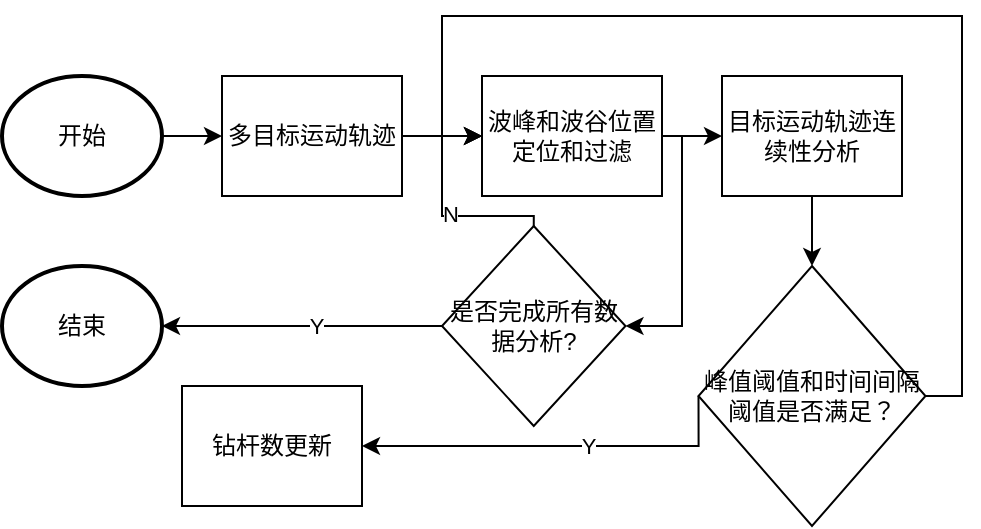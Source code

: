 <mxfile version="20.6.2" type="github">
  <diagram id="JH6s-0h71Mz1UpdrDSpw" name="第 1 页">
    <mxGraphModel dx="1605" dy="503" grid="1" gridSize="10" guides="1" tooltips="1" connect="1" arrows="1" fold="1" page="1" pageScale="1" pageWidth="827" pageHeight="1169" math="0" shadow="0">
      <root>
        <mxCell id="0" />
        <mxCell id="1" parent="0" />
        <mxCell id="kHK1srl5kfTW7Mx7QT4C-9" style="edgeStyle=orthogonalEdgeStyle;rounded=0;orthogonalLoop=1;jettySize=auto;html=1;exitX=1;exitY=0.5;exitDx=0;exitDy=0;entryX=0;entryY=0.5;entryDx=0;entryDy=0;" edge="1" parent="1" source="kHK1srl5kfTW7Mx7QT4C-1" target="kHK1srl5kfTW7Mx7QT4C-8">
          <mxGeometry relative="1" as="geometry" />
        </mxCell>
        <mxCell id="kHK1srl5kfTW7Mx7QT4C-29" style="edgeStyle=orthogonalEdgeStyle;rounded=0;orthogonalLoop=1;jettySize=auto;html=1;exitX=1;exitY=0.5;exitDx=0;exitDy=0;entryX=1;entryY=0.5;entryDx=0;entryDy=0;" edge="1" parent="1" source="kHK1srl5kfTW7Mx7QT4C-1" target="kHK1srl5kfTW7Mx7QT4C-23">
          <mxGeometry relative="1" as="geometry">
            <Array as="points">
              <mxPoint x="310" y="320" />
              <mxPoint x="310" y="415" />
            </Array>
          </mxGeometry>
        </mxCell>
        <mxCell id="kHK1srl5kfTW7Mx7QT4C-1" value="波峰和波谷位置定位和过滤" style="rounded=0;whiteSpace=wrap;html=1;" vertex="1" parent="1">
          <mxGeometry x="210" y="290" width="90" height="60" as="geometry" />
        </mxCell>
        <mxCell id="kHK1srl5kfTW7Mx7QT4C-3" style="edgeStyle=orthogonalEdgeStyle;rounded=0;orthogonalLoop=1;jettySize=auto;html=1;exitX=1;exitY=0.5;exitDx=0;exitDy=0;entryX=0;entryY=0.5;entryDx=0;entryDy=0;" edge="1" parent="1" source="kHK1srl5kfTW7Mx7QT4C-2" target="kHK1srl5kfTW7Mx7QT4C-1">
          <mxGeometry relative="1" as="geometry" />
        </mxCell>
        <mxCell id="kHK1srl5kfTW7Mx7QT4C-2" value="多目标运动轨迹" style="rounded=0;whiteSpace=wrap;html=1;" vertex="1" parent="1">
          <mxGeometry x="80" y="290" width="90" height="60" as="geometry" />
        </mxCell>
        <mxCell id="kHK1srl5kfTW7Mx7QT4C-16" style="edgeStyle=orthogonalEdgeStyle;rounded=0;orthogonalLoop=1;jettySize=auto;html=1;exitX=0;exitY=0.5;exitDx=0;exitDy=0;entryX=1;entryY=0.5;entryDx=0;entryDy=0;" edge="1" parent="1" source="kHK1srl5kfTW7Mx7QT4C-6" target="kHK1srl5kfTW7Mx7QT4C-12">
          <mxGeometry relative="1" as="geometry">
            <Array as="points">
              <mxPoint x="318" y="475" />
            </Array>
          </mxGeometry>
        </mxCell>
        <mxCell id="kHK1srl5kfTW7Mx7QT4C-17" value="Y" style="edgeLabel;html=1;align=center;verticalAlign=middle;resizable=0;points=[];" vertex="1" connectable="0" parent="kHK1srl5kfTW7Mx7QT4C-16">
          <mxGeometry x="-0.163" relative="1" as="geometry">
            <mxPoint as="offset" />
          </mxGeometry>
        </mxCell>
        <mxCell id="kHK1srl5kfTW7Mx7QT4C-28" style="edgeStyle=orthogonalEdgeStyle;rounded=0;orthogonalLoop=1;jettySize=auto;html=1;" edge="1" parent="1" source="kHK1srl5kfTW7Mx7QT4C-6">
          <mxGeometry relative="1" as="geometry">
            <mxPoint x="210" y="320" as="targetPoint" />
            <Array as="points">
              <mxPoint x="450" y="450" />
              <mxPoint x="450" y="260" />
              <mxPoint x="190" y="260" />
              <mxPoint x="190" y="320" />
            </Array>
          </mxGeometry>
        </mxCell>
        <mxCell id="kHK1srl5kfTW7Mx7QT4C-6" value="峰值阈值和时间间隔阈值是否满足？" style="rhombus;whiteSpace=wrap;html=1;" vertex="1" parent="1">
          <mxGeometry x="318.25" y="385" width="113.5" height="130" as="geometry" />
        </mxCell>
        <mxCell id="kHK1srl5kfTW7Mx7QT4C-27" style="edgeStyle=orthogonalEdgeStyle;rounded=0;orthogonalLoop=1;jettySize=auto;html=1;exitX=0.5;exitY=1;exitDx=0;exitDy=0;entryX=0.5;entryY=0;entryDx=0;entryDy=0;" edge="1" parent="1" source="kHK1srl5kfTW7Mx7QT4C-8" target="kHK1srl5kfTW7Mx7QT4C-6">
          <mxGeometry relative="1" as="geometry" />
        </mxCell>
        <mxCell id="kHK1srl5kfTW7Mx7QT4C-8" value="目标运动轨迹连续性分析" style="rounded=0;whiteSpace=wrap;html=1;" vertex="1" parent="1">
          <mxGeometry x="330" y="290" width="90" height="60" as="geometry" />
        </mxCell>
        <mxCell id="kHK1srl5kfTW7Mx7QT4C-12" value="钻杆数更新" style="rounded=0;whiteSpace=wrap;html=1;" vertex="1" parent="1">
          <mxGeometry x="60" y="445" width="90" height="60" as="geometry" />
        </mxCell>
        <mxCell id="kHK1srl5kfTW7Mx7QT4C-21" style="edgeStyle=orthogonalEdgeStyle;rounded=0;orthogonalLoop=1;jettySize=auto;html=1;exitX=1;exitY=0.5;exitDx=0;exitDy=0;exitPerimeter=0;entryX=0;entryY=0.5;entryDx=0;entryDy=0;" edge="1" parent="1" source="kHK1srl5kfTW7Mx7QT4C-20" target="kHK1srl5kfTW7Mx7QT4C-2">
          <mxGeometry relative="1" as="geometry" />
        </mxCell>
        <mxCell id="kHK1srl5kfTW7Mx7QT4C-20" value="开始" style="strokeWidth=2;html=1;shape=mxgraph.flowchart.start_1;whiteSpace=wrap;fillStyle=dots;" vertex="1" parent="1">
          <mxGeometry x="-30" y="290" width="80" height="60" as="geometry" />
        </mxCell>
        <mxCell id="kHK1srl5kfTW7Mx7QT4C-22" value="结束" style="strokeWidth=2;html=1;shape=mxgraph.flowchart.start_1;whiteSpace=wrap;fillStyle=dots;" vertex="1" parent="1">
          <mxGeometry x="-30" y="385" width="80" height="60" as="geometry" />
        </mxCell>
        <mxCell id="kHK1srl5kfTW7Mx7QT4C-24" style="edgeStyle=orthogonalEdgeStyle;rounded=0;orthogonalLoop=1;jettySize=auto;html=1;entryX=1;entryY=0.5;entryDx=0;entryDy=0;entryPerimeter=0;" edge="1" parent="1" source="kHK1srl5kfTW7Mx7QT4C-23" target="kHK1srl5kfTW7Mx7QT4C-22">
          <mxGeometry relative="1" as="geometry" />
        </mxCell>
        <mxCell id="kHK1srl5kfTW7Mx7QT4C-25" value="Y" style="edgeLabel;html=1;align=center;verticalAlign=middle;resizable=0;points=[];" vertex="1" connectable="0" parent="kHK1srl5kfTW7Mx7QT4C-24">
          <mxGeometry x="-0.097" relative="1" as="geometry">
            <mxPoint as="offset" />
          </mxGeometry>
        </mxCell>
        <mxCell id="kHK1srl5kfTW7Mx7QT4C-30" style="edgeStyle=orthogonalEdgeStyle;rounded=0;orthogonalLoop=1;jettySize=auto;html=1;exitX=0.5;exitY=0;exitDx=0;exitDy=0;" edge="1" parent="1" source="kHK1srl5kfTW7Mx7QT4C-23">
          <mxGeometry relative="1" as="geometry">
            <mxPoint x="210" y="320" as="targetPoint" />
            <Array as="points">
              <mxPoint x="236" y="360" />
              <mxPoint x="190" y="360" />
              <mxPoint x="190" y="320" />
            </Array>
          </mxGeometry>
        </mxCell>
        <mxCell id="kHK1srl5kfTW7Mx7QT4C-31" value="N" style="edgeLabel;html=1;align=center;verticalAlign=middle;resizable=0;points=[];" vertex="1" connectable="0" parent="kHK1srl5kfTW7Mx7QT4C-30">
          <mxGeometry x="-0.156" y="-1" relative="1" as="geometry">
            <mxPoint as="offset" />
          </mxGeometry>
        </mxCell>
        <mxCell id="kHK1srl5kfTW7Mx7QT4C-23" value="是否完成所有数据分析?" style="rhombus;whiteSpace=wrap;html=1;" vertex="1" parent="1">
          <mxGeometry x="190" y="365" width="91.75" height="100" as="geometry" />
        </mxCell>
      </root>
    </mxGraphModel>
  </diagram>
</mxfile>

